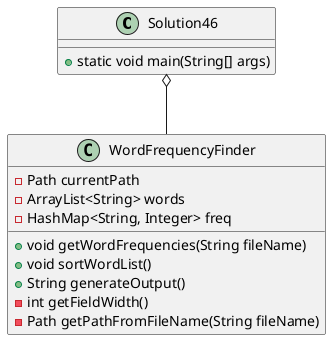 @startuml
'https://plantuml.com/class-diagram

class Solution46
{
    +static void main(String[] args)
}

class WordFrequencyFinder
{
    -Path currentPath
    -ArrayList<String> words
    -HashMap<String, Integer> freq

    +void getWordFrequencies(String fileName)
    +void sortWordList()
    +String generateOutput()
    -int getFieldWidth()
    -Path getPathFromFileName(String fileName)
    
}

Solution46 o-- WordFrequencyFinder

@enduml